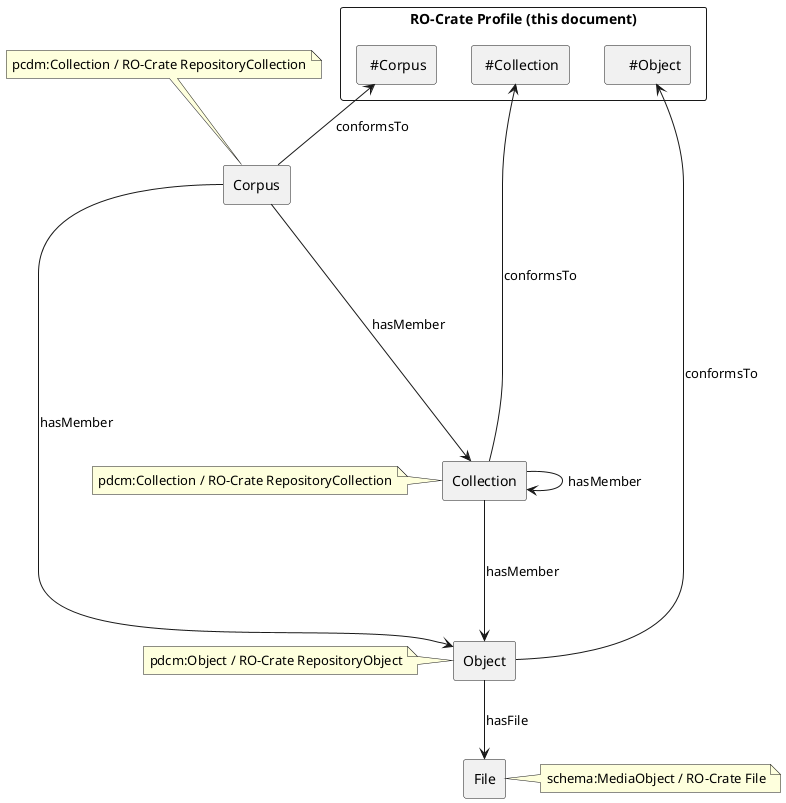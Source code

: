 
@startuml

rectangle "RO-Crate Profile (this document)" {
rectangle  " #Corpus"  as procorp
rectangle " #Collection" as procoll
rectangle "    #Object" as proobj
}

rectangle "Corpus" as corp {
}
rectangle "Collection" as coll {
}
rectangle "Object" as obj {
}
rectangle "File" as file {
}
corp -down-> coll : hasMember
coll --> coll : hasMember
coll -down-> obj : hasMember
corp ---down---> obj : hasMember
note top of corp: pcdm:Collection / RO-Crate RepositoryCollection 
note left of coll : pdcm:Collection / RO-Crate RepositoryCollection
note left of obj : pdcm:Object / RO-Crate RepositoryObject

note right of file : schema:MediaObject / RO-Crate File
corp -up-> procorp : conformsTo
coll --up---> procoll : conformsTo
obj -right-> proobj : conformsTo
obj -down-> file : hasFile


@enduml
